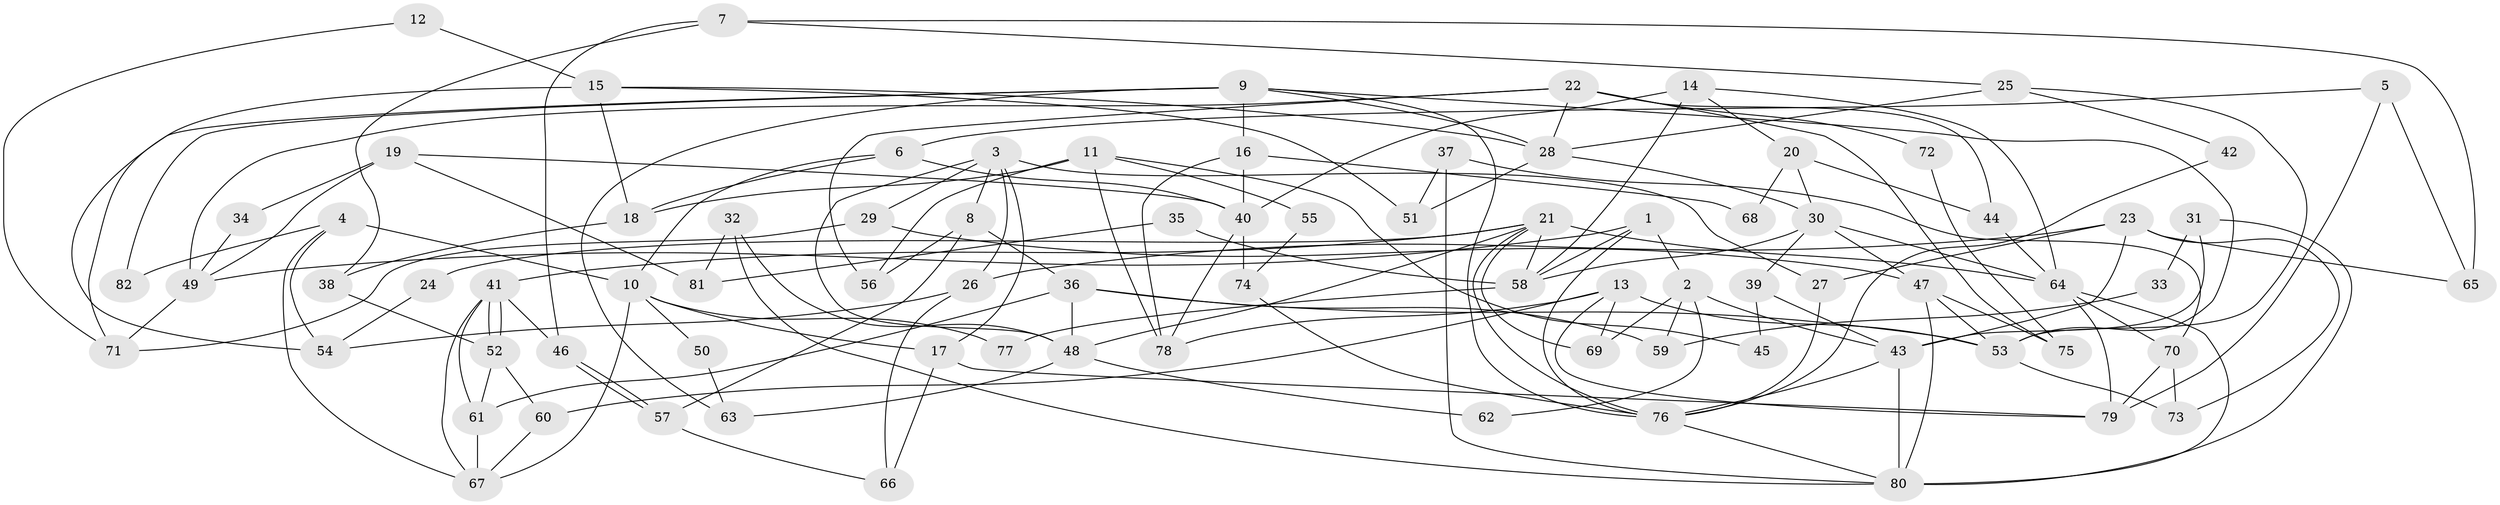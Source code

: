 // coarse degree distribution, {7: 0.07317073170731707, 2: 0.1951219512195122, 6: 0.07317073170731707, 5: 0.17073170731707318, 3: 0.21951219512195122, 8: 0.024390243902439025, 4: 0.14634146341463414, 9: 0.04878048780487805, 11: 0.024390243902439025, 10: 0.024390243902439025}
// Generated by graph-tools (version 1.1) at 2025/54/03/04/25 21:54:31]
// undirected, 82 vertices, 164 edges
graph export_dot {
graph [start="1"]
  node [color=gray90,style=filled];
  1;
  2;
  3;
  4;
  5;
  6;
  7;
  8;
  9;
  10;
  11;
  12;
  13;
  14;
  15;
  16;
  17;
  18;
  19;
  20;
  21;
  22;
  23;
  24;
  25;
  26;
  27;
  28;
  29;
  30;
  31;
  32;
  33;
  34;
  35;
  36;
  37;
  38;
  39;
  40;
  41;
  42;
  43;
  44;
  45;
  46;
  47;
  48;
  49;
  50;
  51;
  52;
  53;
  54;
  55;
  56;
  57;
  58;
  59;
  60;
  61;
  62;
  63;
  64;
  65;
  66;
  67;
  68;
  69;
  70;
  71;
  72;
  73;
  74;
  75;
  76;
  77;
  78;
  79;
  80;
  81;
  82;
  1 -- 2;
  1 -- 76;
  1 -- 49;
  1 -- 58;
  2 -- 43;
  2 -- 69;
  2 -- 59;
  2 -- 62;
  3 -- 27;
  3 -- 8;
  3 -- 17;
  3 -- 26;
  3 -- 29;
  3 -- 48;
  4 -- 10;
  4 -- 67;
  4 -- 54;
  4 -- 82;
  5 -- 65;
  5 -- 6;
  5 -- 79;
  6 -- 18;
  6 -- 40;
  6 -- 10;
  7 -- 25;
  7 -- 46;
  7 -- 38;
  7 -- 65;
  8 -- 36;
  8 -- 56;
  8 -- 57;
  9 -- 76;
  9 -- 53;
  9 -- 16;
  9 -- 28;
  9 -- 63;
  9 -- 71;
  9 -- 82;
  10 -- 17;
  10 -- 50;
  10 -- 67;
  10 -- 77;
  11 -- 78;
  11 -- 18;
  11 -- 45;
  11 -- 55;
  11 -- 56;
  12 -- 15;
  12 -- 71;
  13 -- 79;
  13 -- 53;
  13 -- 60;
  13 -- 69;
  13 -- 78;
  14 -- 64;
  14 -- 58;
  14 -- 20;
  14 -- 40;
  15 -- 54;
  15 -- 28;
  15 -- 18;
  15 -- 51;
  16 -- 78;
  16 -- 40;
  16 -- 68;
  17 -- 79;
  17 -- 66;
  18 -- 38;
  19 -- 40;
  19 -- 49;
  19 -- 34;
  19 -- 81;
  20 -- 44;
  20 -- 30;
  20 -- 68;
  21 -- 58;
  21 -- 41;
  21 -- 24;
  21 -- 48;
  21 -- 64;
  21 -- 69;
  21 -- 76;
  22 -- 49;
  22 -- 28;
  22 -- 44;
  22 -- 56;
  22 -- 72;
  22 -- 75;
  23 -- 26;
  23 -- 43;
  23 -- 27;
  23 -- 65;
  23 -- 73;
  24 -- 54;
  25 -- 53;
  25 -- 28;
  25 -- 42;
  26 -- 66;
  26 -- 54;
  27 -- 76;
  28 -- 30;
  28 -- 51;
  29 -- 47;
  29 -- 71;
  30 -- 64;
  30 -- 39;
  30 -- 47;
  30 -- 58;
  31 -- 43;
  31 -- 80;
  31 -- 33;
  32 -- 48;
  32 -- 80;
  32 -- 81;
  33 -- 59;
  34 -- 49;
  35 -- 81;
  35 -- 58;
  36 -- 48;
  36 -- 61;
  36 -- 53;
  36 -- 59;
  37 -- 70;
  37 -- 51;
  37 -- 80;
  38 -- 52;
  39 -- 43;
  39 -- 45;
  40 -- 74;
  40 -- 78;
  41 -- 67;
  41 -- 52;
  41 -- 52;
  41 -- 46;
  41 -- 61;
  42 -- 76;
  43 -- 76;
  43 -- 80;
  44 -- 64;
  46 -- 57;
  46 -- 57;
  47 -- 53;
  47 -- 75;
  47 -- 80;
  48 -- 62;
  48 -- 63;
  49 -- 71;
  50 -- 63;
  52 -- 60;
  52 -- 61;
  53 -- 73;
  55 -- 74;
  57 -- 66;
  58 -- 77;
  60 -- 67;
  61 -- 67;
  64 -- 80;
  64 -- 70;
  64 -- 79;
  70 -- 79;
  70 -- 73;
  72 -- 75;
  74 -- 76;
  76 -- 80;
}
